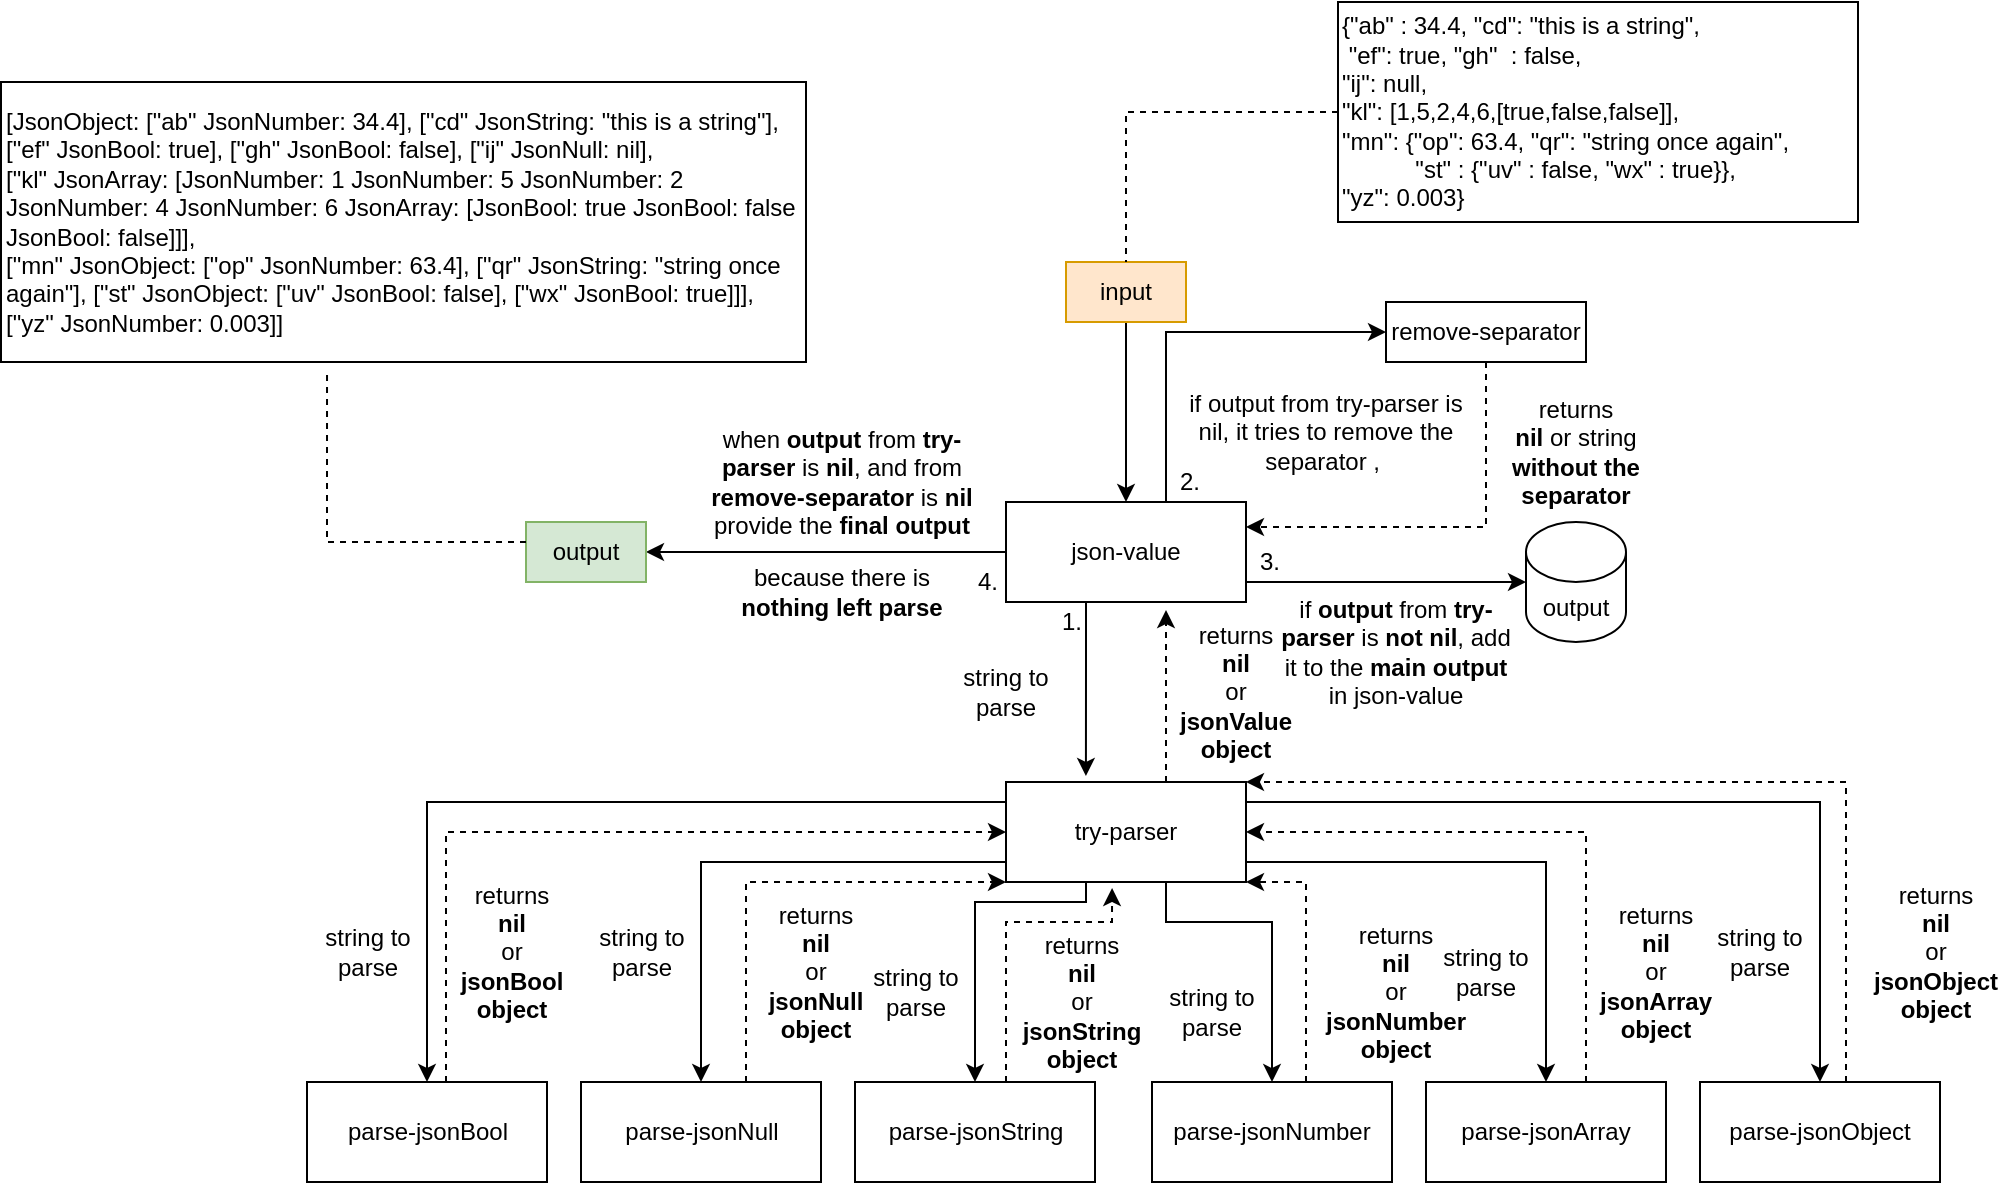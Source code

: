 <mxfile version="24.7.8">
  <diagram name="Page-1" id="WQycHS5TWXWmzhw_8hdu">
    <mxGraphModel dx="1887" dy="1977" grid="1" gridSize="10" guides="1" tooltips="1" connect="1" arrows="1" fold="1" page="1" pageScale="1" pageWidth="827" pageHeight="1169" math="0" shadow="0">
      <root>
        <mxCell id="0" />
        <mxCell id="1" parent="0" />
        <mxCell id="P8ZgU1D4m-_maoM0Wn4r-13" style="edgeStyle=orthogonalEdgeStyle;rounded=0;orthogonalLoop=1;jettySize=auto;html=1;entryX=0.5;entryY=0;entryDx=0;entryDy=0;" edge="1" parent="1" source="P8ZgU1D4m-_maoM0Wn4r-1" target="P8ZgU1D4m-_maoM0Wn4r-7">
          <mxGeometry relative="1" as="geometry">
            <Array as="points">
              <mxPoint x="71" y="50" />
            </Array>
          </mxGeometry>
        </mxCell>
        <mxCell id="P8ZgU1D4m-_maoM0Wn4r-15" style="edgeStyle=orthogonalEdgeStyle;rounded=0;orthogonalLoop=1;jettySize=auto;html=1;entryX=0.5;entryY=0;entryDx=0;entryDy=0;" edge="1" parent="1" source="P8ZgU1D4m-_maoM0Wn4r-1" target="P8ZgU1D4m-_maoM0Wn4r-8">
          <mxGeometry relative="1" as="geometry">
            <Array as="points">
              <mxPoint x="208" y="80" />
            </Array>
          </mxGeometry>
        </mxCell>
        <mxCell id="P8ZgU1D4m-_maoM0Wn4r-16" style="edgeStyle=orthogonalEdgeStyle;rounded=0;orthogonalLoop=1;jettySize=auto;html=1;entryX=0.5;entryY=0;entryDx=0;entryDy=0;" edge="1" parent="1" source="P8ZgU1D4m-_maoM0Wn4r-1" target="P8ZgU1D4m-_maoM0Wn4r-9">
          <mxGeometry relative="1" as="geometry">
            <Array as="points">
              <mxPoint x="400" y="100" />
              <mxPoint x="345" y="100" />
            </Array>
          </mxGeometry>
        </mxCell>
        <mxCell id="P8ZgU1D4m-_maoM0Wn4r-18" style="edgeStyle=orthogonalEdgeStyle;rounded=0;orthogonalLoop=1;jettySize=auto;html=1;entryX=0.5;entryY=0;entryDx=0;entryDy=0;exitX=1;exitY=0.75;exitDx=0;exitDy=0;" edge="1" parent="1" source="P8ZgU1D4m-_maoM0Wn4r-1" target="P8ZgU1D4m-_maoM0Wn4r-11">
          <mxGeometry relative="1" as="geometry">
            <Array as="points">
              <mxPoint x="480" y="80" />
              <mxPoint x="630" y="80" />
            </Array>
          </mxGeometry>
        </mxCell>
        <mxCell id="P8ZgU1D4m-_maoM0Wn4r-19" style="edgeStyle=orthogonalEdgeStyle;rounded=0;orthogonalLoop=1;jettySize=auto;html=1;entryX=0.5;entryY=0;entryDx=0;entryDy=0;" edge="1" parent="1" source="P8ZgU1D4m-_maoM0Wn4r-1" target="P8ZgU1D4m-_maoM0Wn4r-12">
          <mxGeometry relative="1" as="geometry">
            <Array as="points">
              <mxPoint x="767" y="50" />
            </Array>
          </mxGeometry>
        </mxCell>
        <mxCell id="P8ZgU1D4m-_maoM0Wn4r-22" style="edgeStyle=orthogonalEdgeStyle;rounded=0;orthogonalLoop=1;jettySize=auto;html=1;entryX=0.5;entryY=0;entryDx=0;entryDy=0;" edge="1" parent="1" source="P8ZgU1D4m-_maoM0Wn4r-1" target="P8ZgU1D4m-_maoM0Wn4r-10">
          <mxGeometry relative="1" as="geometry">
            <Array as="points">
              <mxPoint x="440" y="110" />
              <mxPoint x="493" y="110" />
            </Array>
          </mxGeometry>
        </mxCell>
        <mxCell id="P8ZgU1D4m-_maoM0Wn4r-1" value="try-parser" style="rounded=0;whiteSpace=wrap;html=1;fillColor=none;" vertex="1" parent="1">
          <mxGeometry x="360" y="40" width="120" height="50" as="geometry" />
        </mxCell>
        <mxCell id="P8ZgU1D4m-_maoM0Wn4r-40" style="edgeStyle=orthogonalEdgeStyle;rounded=0;orthogonalLoop=1;jettySize=auto;html=1;" edge="1" parent="1" source="P8ZgU1D4m-_maoM0Wn4r-2" target="P8ZgU1D4m-_maoM0Wn4r-38">
          <mxGeometry relative="1" as="geometry" />
        </mxCell>
        <mxCell id="P8ZgU1D4m-_maoM0Wn4r-2" value="input" style="text;html=1;align=center;verticalAlign=middle;whiteSpace=wrap;rounded=0;fillColor=#ffe6cc;strokeColor=#d79b00;" vertex="1" parent="1">
          <mxGeometry x="390" y="-220" width="60" height="30" as="geometry" />
        </mxCell>
        <mxCell id="P8ZgU1D4m-_maoM0Wn4r-6" style="edgeStyle=orthogonalEdgeStyle;rounded=0;orthogonalLoop=1;jettySize=auto;html=1;entryX=0.5;entryY=0;entryDx=0;entryDy=0;dashed=1;endArrow=none;endFill=0;" edge="1" parent="1" source="P8ZgU1D4m-_maoM0Wn4r-4" target="P8ZgU1D4m-_maoM0Wn4r-2">
          <mxGeometry relative="1" as="geometry" />
        </mxCell>
        <mxCell id="P8ZgU1D4m-_maoM0Wn4r-4" value="&lt;div&gt;{&lt;span style=&quot;background-color: initial;&quot;&gt;&quot;ab&quot; : 34.4, &quot;cd&quot;: &quot;this is a string&quot;,&lt;/span&gt;&lt;/div&gt;&lt;div&gt;&lt;span style=&quot;background-color: initial;&quot;&gt;&amp;nbsp;&quot;ef&quot;: true, &quot;gh&quot;&amp;nbsp; : false,&lt;/span&gt;&lt;/div&gt;&lt;div&gt;&quot;ij&quot;: null,&lt;/div&gt;&lt;div&gt;&quot;kl&quot;: [1,5,2,4,6,[true,false,false]],&lt;/div&gt;&lt;div&gt;&quot;mn&quot;: {&quot;op&quot;: 63.4, &quot;qr&quot;: &quot;string once again&quot;,&lt;/div&gt;&lt;div&gt;&lt;span style=&quot;white-space: pre;&quot;&gt;&#x9;&amp;nbsp;&lt;/span&gt;&amp;nbsp; &quot;st&quot; :&amp;nbsp;&lt;span style=&quot;background-color: initial;&quot;&gt;{&quot;uv&quot; : false, &quot;wx&quot; : true}&lt;/span&gt;&lt;span style=&quot;background-color: initial;&quot;&gt;},&lt;/span&gt;&lt;/div&gt;&lt;div&gt;&lt;span style=&quot;background-color: initial;&quot;&gt;&quot;yz&quot;: 0.003}&lt;/span&gt;&lt;/div&gt;" style="text;html=1;align=left;verticalAlign=middle;whiteSpace=wrap;rounded=0;strokeColor=default;" vertex="1" parent="1">
          <mxGeometry x="526" y="-350" width="260" height="110" as="geometry" />
        </mxCell>
        <mxCell id="P8ZgU1D4m-_maoM0Wn4r-23" style="edgeStyle=orthogonalEdgeStyle;rounded=0;orthogonalLoop=1;jettySize=auto;html=1;entryX=0;entryY=0.5;entryDx=0;entryDy=0;endArrow=classic;endFill=1;dashed=1;startArrow=none;startFill=0;" edge="1" parent="1" source="P8ZgU1D4m-_maoM0Wn4r-7" target="P8ZgU1D4m-_maoM0Wn4r-1">
          <mxGeometry relative="1" as="geometry">
            <Array as="points">
              <mxPoint x="80" y="65" />
            </Array>
          </mxGeometry>
        </mxCell>
        <mxCell id="P8ZgU1D4m-_maoM0Wn4r-7" value="parse-jsonBool" style="rounded=0;whiteSpace=wrap;html=1;fillColor=none;" vertex="1" parent="1">
          <mxGeometry x="10.5" y="190" width="120" height="50" as="geometry" />
        </mxCell>
        <mxCell id="P8ZgU1D4m-_maoM0Wn4r-25" style="edgeStyle=orthogonalEdgeStyle;rounded=0;orthogonalLoop=1;jettySize=auto;html=1;entryX=0;entryY=1;entryDx=0;entryDy=0;dashed=1;" edge="1" parent="1" source="P8ZgU1D4m-_maoM0Wn4r-8" target="P8ZgU1D4m-_maoM0Wn4r-1">
          <mxGeometry relative="1" as="geometry">
            <Array as="points">
              <mxPoint x="230" y="90" />
            </Array>
          </mxGeometry>
        </mxCell>
        <mxCell id="P8ZgU1D4m-_maoM0Wn4r-8" value="parse-jsonNull" style="rounded=0;whiteSpace=wrap;html=1;fillColor=none;" vertex="1" parent="1">
          <mxGeometry x="147.5" y="190" width="120" height="50" as="geometry" />
        </mxCell>
        <mxCell id="P8ZgU1D4m-_maoM0Wn4r-9" value="parse-jsonString" style="rounded=0;whiteSpace=wrap;html=1;fillColor=none;" vertex="1" parent="1">
          <mxGeometry x="284.5" y="190" width="120" height="50" as="geometry" />
        </mxCell>
        <mxCell id="P8ZgU1D4m-_maoM0Wn4r-32" style="edgeStyle=orthogonalEdgeStyle;rounded=0;orthogonalLoop=1;jettySize=auto;html=1;entryX=1;entryY=1;entryDx=0;entryDy=0;dashed=1;" edge="1" parent="1" source="P8ZgU1D4m-_maoM0Wn4r-10" target="P8ZgU1D4m-_maoM0Wn4r-1">
          <mxGeometry relative="1" as="geometry">
            <Array as="points">
              <mxPoint x="510" y="90" />
            </Array>
          </mxGeometry>
        </mxCell>
        <mxCell id="P8ZgU1D4m-_maoM0Wn4r-10" value="parse-jsonNumber" style="rounded=0;whiteSpace=wrap;html=1;fillColor=none;" vertex="1" parent="1">
          <mxGeometry x="433" y="190" width="120" height="50" as="geometry" />
        </mxCell>
        <mxCell id="P8ZgU1D4m-_maoM0Wn4r-34" style="edgeStyle=orthogonalEdgeStyle;rounded=0;orthogonalLoop=1;jettySize=auto;html=1;entryX=1;entryY=0.5;entryDx=0;entryDy=0;dashed=1;" edge="1" parent="1" source="P8ZgU1D4m-_maoM0Wn4r-11" target="P8ZgU1D4m-_maoM0Wn4r-1">
          <mxGeometry relative="1" as="geometry">
            <Array as="points">
              <mxPoint x="650" y="65" />
            </Array>
          </mxGeometry>
        </mxCell>
        <mxCell id="P8ZgU1D4m-_maoM0Wn4r-11" value="parse-jsonArray" style="rounded=0;whiteSpace=wrap;html=1;fillColor=none;" vertex="1" parent="1">
          <mxGeometry x="570" y="190" width="120" height="50" as="geometry" />
        </mxCell>
        <mxCell id="P8ZgU1D4m-_maoM0Wn4r-36" style="edgeStyle=orthogonalEdgeStyle;rounded=0;orthogonalLoop=1;jettySize=auto;html=1;entryX=1;entryY=0;entryDx=0;entryDy=0;dashed=1;" edge="1" parent="1" source="P8ZgU1D4m-_maoM0Wn4r-12" target="P8ZgU1D4m-_maoM0Wn4r-1">
          <mxGeometry relative="1" as="geometry">
            <Array as="points">
              <mxPoint x="780" y="40" />
            </Array>
          </mxGeometry>
        </mxCell>
        <mxCell id="P8ZgU1D4m-_maoM0Wn4r-12" value="parse-jsonObject" style="rounded=0;whiteSpace=wrap;html=1;fillColor=none;" vertex="1" parent="1">
          <mxGeometry x="707" y="190" width="120" height="50" as="geometry" />
        </mxCell>
        <mxCell id="P8ZgU1D4m-_maoM0Wn4r-24" value="&lt;div&gt;returns&lt;/div&gt;&lt;b&gt;nil&lt;/b&gt;&lt;div&gt;or&lt;/div&gt;&lt;div&gt;&lt;b&gt;jsonBool object&lt;/b&gt;&lt;/div&gt;" style="text;html=1;align=center;verticalAlign=middle;whiteSpace=wrap;rounded=0;" vertex="1" parent="1">
          <mxGeometry x="77.5" y="110" width="70" height="30" as="geometry" />
        </mxCell>
        <mxCell id="P8ZgU1D4m-_maoM0Wn4r-26" value="&lt;div&gt;returns&lt;/div&gt;&lt;b&gt;nil&lt;/b&gt;&lt;div&gt;or&lt;/div&gt;&lt;div&gt;&lt;b&gt;jsonNull object&lt;/b&gt;&lt;/div&gt;" style="text;html=1;align=center;verticalAlign=middle;whiteSpace=wrap;rounded=0;" vertex="1" parent="1">
          <mxGeometry x="230" y="120" width="70" height="30" as="geometry" />
        </mxCell>
        <mxCell id="P8ZgU1D4m-_maoM0Wn4r-27" style="edgeStyle=orthogonalEdgeStyle;rounded=0;orthogonalLoop=1;jettySize=auto;html=1;entryX=0.442;entryY=1.06;entryDx=0;entryDy=0;entryPerimeter=0;dashed=1;" edge="1" parent="1" source="P8ZgU1D4m-_maoM0Wn4r-9" target="P8ZgU1D4m-_maoM0Wn4r-1">
          <mxGeometry relative="1" as="geometry">
            <Array as="points">
              <mxPoint x="360" y="110" />
              <mxPoint x="413" y="110" />
            </Array>
          </mxGeometry>
        </mxCell>
        <mxCell id="P8ZgU1D4m-_maoM0Wn4r-28" value="&lt;div&gt;returns&lt;/div&gt;&lt;b&gt;nil&lt;/b&gt;&lt;div&gt;or&lt;/div&gt;&lt;div&gt;&lt;b&gt;jsonString object&lt;/b&gt;&lt;/div&gt;" style="text;html=1;align=center;verticalAlign=middle;whiteSpace=wrap;rounded=0;" vertex="1" parent="1">
          <mxGeometry x="363" y="135" width="70" height="30" as="geometry" />
        </mxCell>
        <mxCell id="P8ZgU1D4m-_maoM0Wn4r-33" value="&lt;div&gt;returns&lt;/div&gt;&lt;b&gt;nil&lt;/b&gt;&lt;div&gt;or&lt;/div&gt;&lt;div&gt;&lt;b&gt;jsonNumber object&lt;/b&gt;&lt;/div&gt;" style="text;html=1;align=center;verticalAlign=middle;whiteSpace=wrap;rounded=0;" vertex="1" parent="1">
          <mxGeometry x="520" y="130" width="70" height="30" as="geometry" />
        </mxCell>
        <mxCell id="P8ZgU1D4m-_maoM0Wn4r-35" value="&lt;div&gt;returns&lt;/div&gt;&lt;b&gt;nil&lt;/b&gt;&lt;div&gt;or&lt;/div&gt;&lt;div&gt;&lt;b&gt;jsonArray object&lt;/b&gt;&lt;/div&gt;" style="text;html=1;align=center;verticalAlign=middle;whiteSpace=wrap;rounded=0;" vertex="1" parent="1">
          <mxGeometry x="650" y="120" width="70" height="30" as="geometry" />
        </mxCell>
        <mxCell id="P8ZgU1D4m-_maoM0Wn4r-37" value="&lt;div&gt;returns&lt;/div&gt;&lt;b&gt;nil&lt;/b&gt;&lt;div&gt;or&lt;/div&gt;&lt;div&gt;&lt;b&gt;jsonObject object&lt;/b&gt;&lt;/div&gt;" style="text;html=1;align=center;verticalAlign=middle;whiteSpace=wrap;rounded=0;" vertex="1" parent="1">
          <mxGeometry x="790" y="110" width="70" height="30" as="geometry" />
        </mxCell>
        <mxCell id="P8ZgU1D4m-_maoM0Wn4r-56" style="edgeStyle=orthogonalEdgeStyle;rounded=0;orthogonalLoop=1;jettySize=auto;html=1;entryX=0;entryY=0.5;entryDx=0;entryDy=0;" edge="1" parent="1" source="P8ZgU1D4m-_maoM0Wn4r-38" target="P8ZgU1D4m-_maoM0Wn4r-51">
          <mxGeometry relative="1" as="geometry">
            <Array as="points">
              <mxPoint x="440" y="-185" />
            </Array>
          </mxGeometry>
        </mxCell>
        <mxCell id="P8ZgU1D4m-_maoM0Wn4r-65" style="edgeStyle=orthogonalEdgeStyle;rounded=0;orthogonalLoop=1;jettySize=auto;html=1;entryX=1;entryY=0.5;entryDx=0;entryDy=0;" edge="1" parent="1" source="P8ZgU1D4m-_maoM0Wn4r-38" target="P8ZgU1D4m-_maoM0Wn4r-64">
          <mxGeometry relative="1" as="geometry" />
        </mxCell>
        <mxCell id="P8ZgU1D4m-_maoM0Wn4r-38" value="json-value" style="rounded=0;whiteSpace=wrap;html=1;fillColor=none;" vertex="1" parent="1">
          <mxGeometry x="360" y="-100" width="120" height="50" as="geometry" />
        </mxCell>
        <mxCell id="P8ZgU1D4m-_maoM0Wn4r-41" style="edgeStyle=orthogonalEdgeStyle;rounded=0;orthogonalLoop=1;jettySize=auto;html=1;entryX=0.333;entryY=-0.06;entryDx=0;entryDy=0;entryPerimeter=0;" edge="1" parent="1" source="P8ZgU1D4m-_maoM0Wn4r-38" target="P8ZgU1D4m-_maoM0Wn4r-1">
          <mxGeometry relative="1" as="geometry">
            <Array as="points">
              <mxPoint x="400" y="-20" />
              <mxPoint x="400" y="-20" />
            </Array>
          </mxGeometry>
        </mxCell>
        <mxCell id="P8ZgU1D4m-_maoM0Wn4r-42" style="edgeStyle=orthogonalEdgeStyle;rounded=0;orthogonalLoop=1;jettySize=auto;html=1;dashed=1;" edge="1" parent="1" source="P8ZgU1D4m-_maoM0Wn4r-1">
          <mxGeometry relative="1" as="geometry">
            <mxPoint x="440" y="-46" as="targetPoint" />
            <Array as="points">
              <mxPoint x="440" y="20" />
              <mxPoint x="440" y="20" />
            </Array>
          </mxGeometry>
        </mxCell>
        <mxCell id="P8ZgU1D4m-_maoM0Wn4r-43" value="&lt;div&gt;returns&lt;/div&gt;&lt;b&gt;nil&lt;/b&gt;&lt;div&gt;or&lt;/div&gt;&lt;div&gt;&lt;b&gt;jsonValue object&lt;/b&gt;&lt;/div&gt;" style="text;html=1;align=center;verticalAlign=middle;whiteSpace=wrap;rounded=0;" vertex="1" parent="1">
          <mxGeometry x="440" y="-20" width="70" height="30" as="geometry" />
        </mxCell>
        <mxCell id="P8ZgU1D4m-_maoM0Wn4r-44" value="string to parse" style="text;html=1;align=center;verticalAlign=middle;whiteSpace=wrap;rounded=0;" vertex="1" parent="1">
          <mxGeometry x="330" y="-20" width="60" height="30" as="geometry" />
        </mxCell>
        <mxCell id="P8ZgU1D4m-_maoM0Wn4r-45" value="string to parse" style="text;html=1;align=center;verticalAlign=middle;whiteSpace=wrap;rounded=0;" vertex="1" parent="1">
          <mxGeometry x="10.5" y="110" width="60" height="30" as="geometry" />
        </mxCell>
        <mxCell id="P8ZgU1D4m-_maoM0Wn4r-46" value="string to parse" style="text;html=1;align=center;verticalAlign=middle;whiteSpace=wrap;rounded=0;" vertex="1" parent="1">
          <mxGeometry x="147.5" y="110" width="60" height="30" as="geometry" />
        </mxCell>
        <mxCell id="P8ZgU1D4m-_maoM0Wn4r-47" value="string to parse" style="text;html=1;align=center;verticalAlign=middle;whiteSpace=wrap;rounded=0;" vertex="1" parent="1">
          <mxGeometry x="284.5" y="130" width="60" height="30" as="geometry" />
        </mxCell>
        <mxCell id="P8ZgU1D4m-_maoM0Wn4r-48" value="string to parse" style="text;html=1;align=center;verticalAlign=middle;whiteSpace=wrap;rounded=0;" vertex="1" parent="1">
          <mxGeometry x="433" y="140" width="60" height="30" as="geometry" />
        </mxCell>
        <mxCell id="P8ZgU1D4m-_maoM0Wn4r-49" value="string to parse" style="text;html=1;align=center;verticalAlign=middle;whiteSpace=wrap;rounded=0;" vertex="1" parent="1">
          <mxGeometry x="570" y="120" width="60" height="30" as="geometry" />
        </mxCell>
        <mxCell id="P8ZgU1D4m-_maoM0Wn4r-50" value="string to parse" style="text;html=1;align=center;verticalAlign=middle;whiteSpace=wrap;rounded=0;" vertex="1" parent="1">
          <mxGeometry x="707" y="110" width="60" height="30" as="geometry" />
        </mxCell>
        <mxCell id="P8ZgU1D4m-_maoM0Wn4r-57" style="edgeStyle=orthogonalEdgeStyle;rounded=0;orthogonalLoop=1;jettySize=auto;html=1;entryX=1;entryY=0.25;entryDx=0;entryDy=0;dashed=1;" edge="1" parent="1" source="P8ZgU1D4m-_maoM0Wn4r-51" target="P8ZgU1D4m-_maoM0Wn4r-38">
          <mxGeometry relative="1" as="geometry">
            <Array as="points">
              <mxPoint x="600" y="-87" />
            </Array>
          </mxGeometry>
        </mxCell>
        <mxCell id="P8ZgU1D4m-_maoM0Wn4r-51" value="remove-separator" style="rounded=0;whiteSpace=wrap;html=1;" vertex="1" parent="1">
          <mxGeometry x="550" y="-200" width="100" height="30" as="geometry" />
        </mxCell>
        <mxCell id="P8ZgU1D4m-_maoM0Wn4r-53" value="if output from try-parser is nil, it tries to remove the separator ,&amp;nbsp;" style="text;html=1;align=center;verticalAlign=middle;whiteSpace=wrap;rounded=0;" vertex="1" parent="1">
          <mxGeometry x="450" y="-150" width="140" height="30" as="geometry" />
        </mxCell>
        <mxCell id="P8ZgU1D4m-_maoM0Wn4r-58" value="&lt;div&gt;returns&lt;/div&gt;&lt;div&gt;&lt;b&gt;nil &lt;/b&gt;or string&lt;b&gt; without the separator&lt;/b&gt;&lt;/div&gt;" style="text;html=1;align=center;verticalAlign=middle;whiteSpace=wrap;rounded=0;" vertex="1" parent="1">
          <mxGeometry x="610" y="-140" width="70" height="30" as="geometry" />
        </mxCell>
        <mxCell id="P8ZgU1D4m-_maoM0Wn4r-59" value="output" style="shape=cylinder3;whiteSpace=wrap;html=1;boundedLbl=1;backgroundOutline=1;size=15;" vertex="1" parent="1">
          <mxGeometry x="620" y="-90" width="50" height="60" as="geometry" />
        </mxCell>
        <mxCell id="P8ZgU1D4m-_maoM0Wn4r-62" style="edgeStyle=orthogonalEdgeStyle;rounded=0;orthogonalLoop=1;jettySize=auto;html=1;entryX=0;entryY=0.5;entryDx=0;entryDy=0;entryPerimeter=0;" edge="1" parent="1" source="P8ZgU1D4m-_maoM0Wn4r-38" target="P8ZgU1D4m-_maoM0Wn4r-59">
          <mxGeometry relative="1" as="geometry">
            <Array as="points">
              <mxPoint x="520" y="-60" />
              <mxPoint x="520" y="-60" />
            </Array>
          </mxGeometry>
        </mxCell>
        <mxCell id="P8ZgU1D4m-_maoM0Wn4r-63" value="if &lt;b&gt;output&lt;/b&gt; from&lt;b&gt; try-parser&lt;/b&gt; is &lt;b&gt;not nil&lt;/b&gt;, add it to the &lt;b&gt;main output&lt;/b&gt; in json-value" style="text;html=1;align=center;verticalAlign=middle;whiteSpace=wrap;rounded=0;" vertex="1" parent="1">
          <mxGeometry x="495" y="-40" width="120" height="30" as="geometry" />
        </mxCell>
        <mxCell id="P8ZgU1D4m-_maoM0Wn4r-64" value="output" style="text;html=1;align=center;verticalAlign=middle;whiteSpace=wrap;rounded=0;fillColor=#d5e8d4;strokeColor=#82b366;" vertex="1" parent="1">
          <mxGeometry x="120" y="-90" width="60" height="30" as="geometry" />
        </mxCell>
        <mxCell id="P8ZgU1D4m-_maoM0Wn4r-66" value="when &lt;b&gt;output&lt;/b&gt; from &lt;b&gt;try-parser&lt;/b&gt; is &lt;b&gt;nil&lt;/b&gt;, and from &lt;b&gt;remove-separator &lt;/b&gt;is&amp;nbsp;&lt;b&gt;nil&lt;/b&gt;&lt;div&gt;provide the &lt;b&gt;final output&lt;/b&gt;&lt;/div&gt;" style="text;html=1;align=center;verticalAlign=middle;whiteSpace=wrap;rounded=0;" vertex="1" parent="1">
          <mxGeometry x="207.5" y="-125" width="140" height="30" as="geometry" />
        </mxCell>
        <mxCell id="P8ZgU1D4m-_maoM0Wn4r-67" value="1." style="text;html=1;align=center;verticalAlign=middle;whiteSpace=wrap;rounded=0;" vertex="1" parent="1">
          <mxGeometry x="380.5" y="-50" width="24" height="20" as="geometry" />
        </mxCell>
        <mxCell id="P8ZgU1D4m-_maoM0Wn4r-68" value="2." style="text;html=1;align=center;verticalAlign=middle;whiteSpace=wrap;rounded=0;" vertex="1" parent="1">
          <mxGeometry x="440" y="-120" width="24" height="20" as="geometry" />
        </mxCell>
        <mxCell id="P8ZgU1D4m-_maoM0Wn4r-69" value="3." style="text;html=1;align=center;verticalAlign=middle;whiteSpace=wrap;rounded=0;" vertex="1" parent="1">
          <mxGeometry x="480" y="-80" width="24" height="20" as="geometry" />
        </mxCell>
        <mxCell id="P8ZgU1D4m-_maoM0Wn4r-70" value="4." style="text;html=1;align=center;verticalAlign=middle;whiteSpace=wrap;rounded=0;" vertex="1" parent="1">
          <mxGeometry x="339" y="-70" width="24" height="20" as="geometry" />
        </mxCell>
        <mxCell id="P8ZgU1D4m-_maoM0Wn4r-71" value="because there is &lt;b&gt;nothing left parse&lt;/b&gt;" style="text;html=1;align=center;verticalAlign=middle;whiteSpace=wrap;rounded=0;" vertex="1" parent="1">
          <mxGeometry x="219.75" y="-70" width="115.5" height="30" as="geometry" />
        </mxCell>
        <mxCell id="P8ZgU1D4m-_maoM0Wn4r-72" value="[JsonObject: [&quot;ab&quot; JsonNumber: 34.4],&amp;nbsp;&lt;span style=&quot;background-color: initial;&quot;&gt;[&quot;cd&quot; JsonString: &quot;this is a string&quot;], [&quot;ef&quot; JsonBool: true], [&quot;gh&quot; JsonBool: false], [&quot;ij&quot; JsonNull: nil],&amp;nbsp;&lt;/span&gt;&lt;div&gt;&lt;span style=&quot;background-color: initial;&quot;&gt;[&quot;kl&quot; JsonArray: [JsonNumber: 1 JsonNumber: 5 JsonNumber: 2 JsonNumber: 4 JsonNumber: 6 JsonArray: [JsonBool: true JsonBool: false JsonBool: false]]],&lt;/span&gt;&lt;/div&gt;&lt;div&gt;&lt;span style=&quot;background-color: initial;&quot;&gt;[&quot;mn&quot; JsonObject: [&quot;op&quot; JsonNumber: 63.4], [&quot;qr&quot; JsonString: &quot;string once again&quot;], [&quot;st&quot; JsonObject: [&quot;uv&quot; JsonBool: false], [&quot;wx&quot; JsonBool: true]]], [&quot;yz&quot; JsonNumber: 0.003]]&lt;/span&gt;&lt;/div&gt;" style="text;html=1;align=left;verticalAlign=middle;whiteSpace=wrap;rounded=0;strokeColor=default;" vertex="1" parent="1">
          <mxGeometry x="-142.5" y="-310" width="402.5" height="140" as="geometry" />
        </mxCell>
        <mxCell id="P8ZgU1D4m-_maoM0Wn4r-73" style="edgeStyle=orthogonalEdgeStyle;rounded=0;orthogonalLoop=1;jettySize=auto;html=1;entryX=0.405;entryY=1.027;entryDx=0;entryDy=0;entryPerimeter=0;endArrow=none;endFill=0;dashed=1;" edge="1" parent="1" source="P8ZgU1D4m-_maoM0Wn4r-64" target="P8ZgU1D4m-_maoM0Wn4r-72">
          <mxGeometry relative="1" as="geometry">
            <Array as="points">
              <mxPoint x="20" y="-80" />
            </Array>
          </mxGeometry>
        </mxCell>
      </root>
    </mxGraphModel>
  </diagram>
</mxfile>
